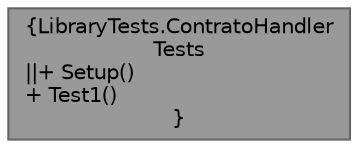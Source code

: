 digraph "LibraryTests.ContratoHandlerTests"
{
 // INTERACTIVE_SVG=YES
 // LATEX_PDF_SIZE
  bgcolor="transparent";
  edge [fontname=Helvetica,fontsize=10,labelfontname=Helvetica,labelfontsize=10];
  node [fontname=Helvetica,fontsize=10,shape=box,height=0.2,width=0.4];
  Node1 [label="{LibraryTests.ContratoHandler\lTests\n||+ Setup()\l+ Test1()\l}",height=0.2,width=0.4,color="gray40", fillcolor="grey60", style="filled", fontcolor="black",tooltip="Tests de la clase ContratoHandler"];
}
